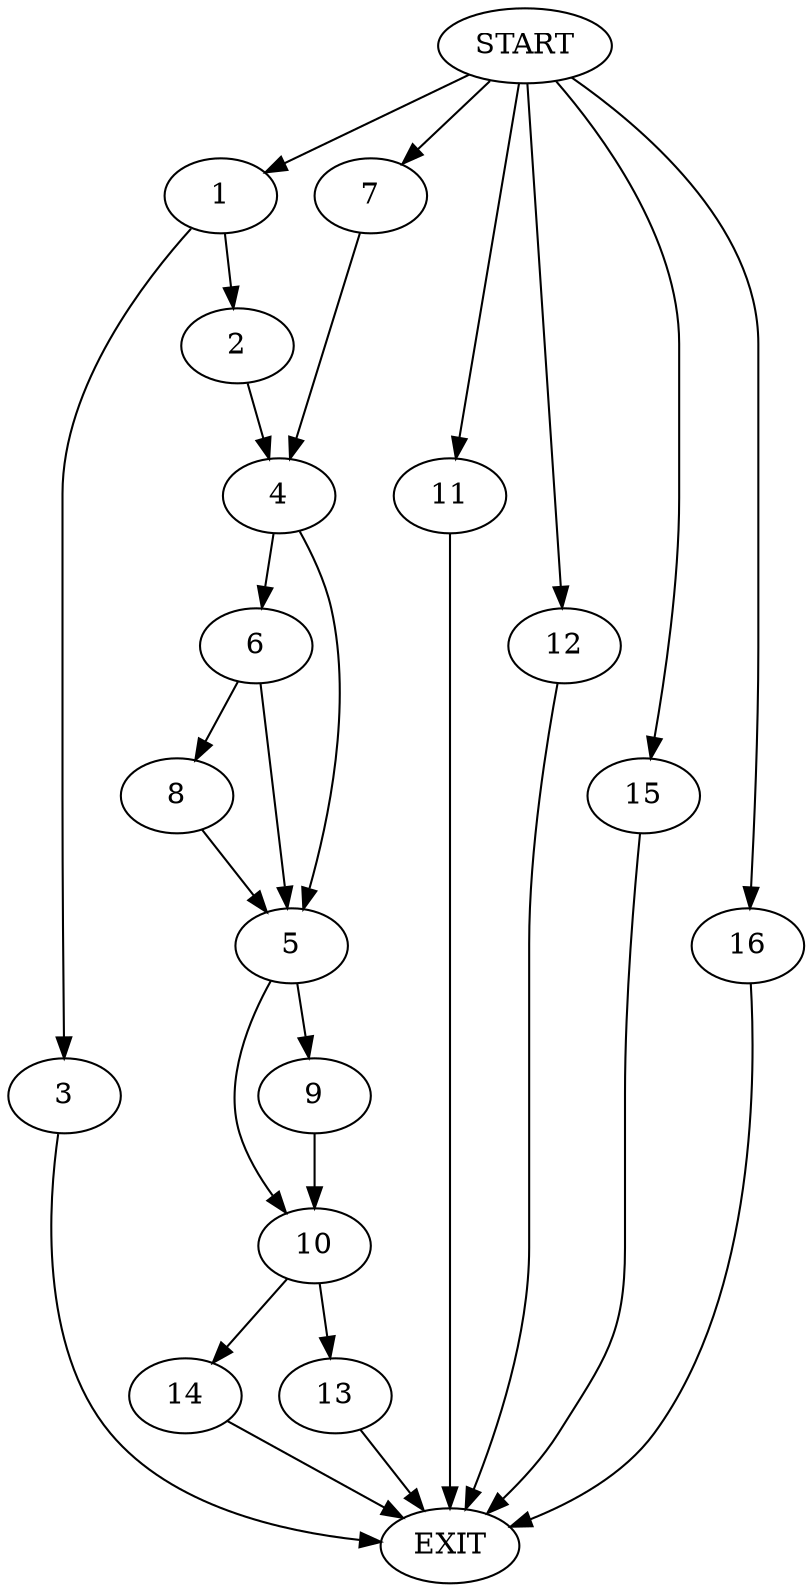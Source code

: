 digraph {
0 [label="START"]
17 [label="EXIT"]
0 -> 1
1 -> 2
1 -> 3
2 -> 4
3 -> 17
4 -> 5
4 -> 6
0 -> 7
7 -> 4
6 -> 5
6 -> 8
5 -> 9
5 -> 10
8 -> 5
0 -> 11
11 -> 17
0 -> 12
12 -> 17
10 -> 13
10 -> 14
9 -> 10
0 -> 15
15 -> 17
14 -> 17
13 -> 17
0 -> 16
16 -> 17
}
